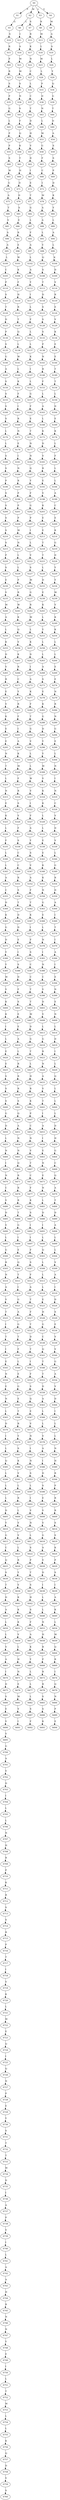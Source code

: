 strict digraph  {
	S0 -> S1 [ label = P ];
	S0 -> S2 [ label = M ];
	S0 -> S3 [ label = L ];
	S0 -> S4 [ label = V ];
	S1 -> S5 [ label = G ];
	S2 -> S6 [ label = L ];
	S2 -> S7 [ label = S ];
	S3 -> S8 [ label = R ];
	S4 -> S9 [ label = M ];
	S5 -> S10 [ label = S ];
	S6 -> S11 [ label = I ];
	S7 -> S12 [ label = R ];
	S8 -> S13 [ label = M ];
	S9 -> S14 [ label = A ];
	S10 -> S15 [ label = R ];
	S11 -> S16 [ label = A ];
	S12 -> S17 [ label = K ];
	S13 -> S18 [ label = L ];
	S14 -> S19 [ label = A ];
	S15 -> S20 [ label = P ];
	S16 -> S21 [ label = M ];
	S17 -> S22 [ label = N ];
	S18 -> S23 [ label = M ];
	S19 -> S24 [ label = L ];
	S20 -> S25 [ label = R ];
	S21 -> S26 [ label = M ];
	S22 -> S27 [ label = C ];
	S23 -> S28 [ label = L ];
	S24 -> S29 [ label = Y ];
	S25 -> S30 [ label = S ];
	S26 -> S31 [ label = S ];
	S27 -> S32 [ label = L ];
	S28 -> S33 [ label = P ];
	S29 -> S34 [ label = Q ];
	S30 -> S35 [ label = P ];
	S31 -> S36 [ label = N ];
	S32 -> S37 [ label = C ];
	S33 -> S38 [ label = D ];
	S34 -> S39 [ label = G ];
	S35 -> S40 [ label = G ];
	S36 -> S41 [ label = S ];
	S37 -> S42 [ label = T ];
	S38 -> S43 [ label = N ];
	S39 -> S44 [ label = T ];
	S40 -> S45 [ label = L ];
	S41 -> S46 [ label = F ];
	S42 -> S47 [ label = D ];
	S43 -> S48 [ label = L ];
	S44 -> S49 [ label = D ];
	S45 -> S50 [ label = P ];
	S46 -> S51 [ label = Q ];
	S47 -> S52 [ label = H ];
	S48 -> S53 [ label = M ];
	S49 -> S54 [ label = A ];
	S50 -> S55 [ label = P ];
	S51 -> S56 [ label = K ];
	S52 -> S57 [ label = V ];
	S53 -> S58 [ label = G ];
	S54 -> S59 [ label = S ];
	S55 -> S60 [ label = S ];
	S56 -> S61 [ label = T ];
	S57 -> S62 [ label = D ];
	S58 -> S63 [ label = F ];
	S59 -> S64 [ label = S ];
	S60 -> S65 [ label = W ];
	S61 -> S66 [ label = H ];
	S62 -> S67 [ label = I ];
	S63 -> S68 [ label = C ];
	S64 -> S69 [ label = P ];
	S65 -> S70 [ label = G ];
	S66 -> S71 [ label = D ];
	S67 -> S72 [ label = E ];
	S68 -> S73 [ label = I ];
	S69 -> S74 [ label = D ];
	S70 -> S75 [ label = A ];
	S71 -> S76 [ label = D ];
	S72 -> S77 [ label = T ];
	S73 -> S78 [ label = M ];
	S74 -> S79 [ label = K ];
	S75 -> S80 [ label = T ];
	S76 -> S81 [ label = S ];
	S77 -> S82 [ label = G ];
	S78 -> S83 [ label = A ];
	S79 -> S84 [ label = Y ];
	S80 -> S85 [ label = V ];
	S81 -> S86 [ label = E ];
	S82 -> S87 [ label = L ];
	S83 -> S88 [ label = A ];
	S84 -> S89 [ label = L ];
	S85 -> S90 [ label = A ];
	S86 -> S91 [ label = R ];
	S87 -> S92 [ label = F ];
	S88 -> S93 [ label = L ];
	S89 -> S94 [ label = A ];
	S90 -> S95 [ label = A ];
	S91 -> S96 [ label = E ];
	S92 -> S97 [ label = A ];
	S93 -> S98 [ label = Y ];
	S94 -> S99 [ label = L ];
	S95 -> S100 [ label = L ];
	S96 -> S101 [ label = W ];
	S97 -> S102 [ label = L ];
	S98 -> S103 [ label = Q ];
	S99 -> S104 [ label = K ];
	S100 -> S105 [ label = C ];
	S101 -> S106 [ label = K ];
	S102 -> S107 [ label = A ];
	S103 -> S108 [ label = S ];
	S104 -> S109 [ label = D ];
	S105 -> S110 [ label = P ];
	S106 -> S111 [ label = F ];
	S107 -> S112 [ label = Y ];
	S108 -> S113 [ label = T ];
	S109 -> S114 [ label = V ];
	S110 -> S115 [ label = S ];
	S111 -> S116 [ label = H ];
	S112 -> S117 [ label = I ];
	S113 -> S118 [ label = D ];
	S114 -> S119 [ label = R ];
	S115 -> S120 [ label = T ];
	S116 -> S121 [ label = R ];
	S117 -> S122 [ label = L ];
	S118 -> S123 [ label = S ];
	S119 -> S124 [ label = E ];
	S120 -> S125 [ label = D ];
	S121 -> S126 [ label = T ];
	S122 -> S127 [ label = F ];
	S123 -> S128 [ label = S ];
	S124 -> S129 [ label = V ];
	S125 -> S130 [ label = P ];
	S126 -> S131 [ label = Q ];
	S127 -> S132 [ label = L ];
	S128 -> S133 [ label = S ];
	S129 -> S134 [ label = K ];
	S130 -> S135 [ label = S ];
	S131 -> S136 [ label = L ];
	S132 -> S137 [ label = L ];
	S133 -> S138 [ label = P ];
	S134 -> S139 [ label = E ];
	S135 -> S140 [ label = G ];
	S136 -> S141 [ label = W ];
	S137 -> S142 [ label = K ];
	S138 -> S143 [ label = N ];
	S139 -> S144 [ label = E ];
	S140 -> S145 [ label = A ];
	S141 -> S146 [ label = L ];
	S142 -> S147 [ label = I ];
	S143 -> S148 [ label = R ];
	S144 -> S149 [ label = T ];
	S145 -> S150 [ label = S ];
	S146 -> S151 [ label = K ];
	S147 -> S152 [ label = L ];
	S148 -> S153 [ label = F ];
	S149 -> S154 [ label = T ];
	S150 -> S155 [ label = S ];
	S151 -> S156 [ label = F ];
	S152 -> S157 [ label = G ];
	S153 -> S158 [ label = L ];
	S154 -> S159 [ label = L ];
	S155 -> S160 [ label = S ];
	S156 -> S161 [ label = I ];
	S157 -> S162 [ label = F ];
	S158 -> S163 [ label = A ];
	S159 -> S164 [ label = D ];
	S160 -> S165 [ label = S ];
	S161 -> S166 [ label = R ];
	S162 -> S167 [ label = E ];
	S163 -> S168 [ label = L ];
	S164 -> S169 [ label = E ];
	S165 -> S170 [ label = L ];
	S166 -> S171 [ label = N ];
	S167 -> S172 [ label = T ];
	S168 -> S173 [ label = K ];
	S169 -> S174 [ label = K ];
	S170 -> S175 [ label = L ];
	S171 -> S176 [ label = E ];
	S172 -> S177 [ label = N ];
	S173 -> S178 [ label = D ];
	S174 -> S179 [ label = L ];
	S175 -> S180 [ label = S ];
	S176 -> S181 [ label = I ];
	S177 -> S182 [ label = N ];
	S178 -> S183 [ label = V ];
	S179 -> S184 [ label = F ];
	S180 -> S185 [ label = S ];
	S181 -> S186 [ label = N ];
	S182 -> S187 [ label = Q ];
	S183 -> S188 [ label = R ];
	S184 -> S189 [ label = L ];
	S185 -> S190 [ label = P ];
	S186 -> S191 [ label = R ];
	S187 -> S192 [ label = Y ];
	S188 -> S193 [ label = E ];
	S189 -> S194 [ label = L ];
	S190 -> S195 [ label = S ];
	S191 -> S196 [ label = P ];
	S192 -> S197 [ label = F ];
	S193 -> S198 [ label = V ];
	S194 -> S199 [ label = A ];
	S195 -> S200 [ label = S ];
	S196 -> S201 [ label = P ];
	S197 -> S202 [ label = G ];
	S198 -> S203 [ label = K ];
	S199 -> S204 [ label = C ];
	S200 -> S205 [ label = S ];
	S201 -> S206 [ label = P ];
	S202 -> S207 [ label = P ];
	S203 -> S208 [ label = E ];
	S204 -> S209 [ label = E ];
	S205 -> S210 [ label = S ];
	S206 -> S211 [ label = M ];
	S207 -> S212 [ label = I ];
	S208 -> S213 [ label = E ];
	S209 -> S214 [ label = K ];
	S210 -> S215 [ label = S ];
	S211 -> S216 [ label = N ];
	S212 -> S217 [ label = L ];
	S213 -> S218 [ label = T ];
	S214 -> S219 [ label = G ];
	S215 -> S220 [ label = P ];
	S216 -> S221 [ label = L ];
	S217 -> S222 [ label = V ];
	S218 -> S223 [ label = T ];
	S219 -> S224 [ label = D ];
	S220 -> S225 [ label = S ];
	S221 -> S226 [ label = L ];
	S222 -> S227 [ label = S ];
	S223 -> S228 [ label = L ];
	S224 -> S229 [ label = Y ];
	S225 -> S230 [ label = E ];
	S226 -> S231 [ label = P ];
	S227 -> S232 [ label = M ];
	S228 -> S233 [ label = D ];
	S229 -> S234 [ label = Y ];
	S230 -> S235 [ label = V ];
	S231 -> S236 [ label = R ];
	S232 -> S237 [ label = G ];
	S233 -> S238 [ label = E ];
	S234 -> S239 [ label = M ];
	S235 -> S240 [ label = M ];
	S236 -> S241 [ label = W ];
	S237 -> S242 [ label = R ];
	S238 -> S243 [ label = K ];
	S239 -> S244 [ label = V ];
	S240 -> S245 [ label = A ];
	S241 -> S246 [ label = K ];
	S242 -> S247 [ label = M ];
	S243 -> S248 [ label = L ];
	S244 -> S249 [ label = K ];
	S245 -> S250 [ label = L ];
	S246 -> S251 [ label = Q ];
	S247 -> S252 [ label = L ];
	S248 -> S253 [ label = Y ];
	S249 -> S254 [ label = K ];
	S250 -> S255 [ label = K ];
	S251 -> S256 [ label = V ];
	S252 -> S257 [ label = K ];
	S253 -> S258 [ label = L ];
	S254 -> S259 [ label = L ];
	S255 -> S260 [ label = D ];
	S256 -> S261 [ label = K ];
	S257 -> S262 [ label = D ];
	S258 -> S263 [ label = L ];
	S259 -> S264 [ label = L ];
	S260 -> S265 [ label = V ];
	S261 -> S266 [ label = R ];
	S262 -> S267 [ label = I ];
	S263 -> S268 [ label = A ];
	S264 -> S269 [ label = E ];
	S265 -> S270 [ label = R ];
	S266 -> S271 [ label = C ];
	S267 -> S272 [ label = A ];
	S268 -> S273 [ label = S ];
	S269 -> S274 [ label = E ];
	S270 -> S275 [ label = E ];
	S271 -> S276 [ label = Y ];
	S272 -> S277 [ label = K ];
	S273 -> S278 [ label = E ];
	S274 -> S279 [ label = N ];
	S275 -> S280 [ label = V ];
	S276 -> S281 [ label = R ];
	S277 -> S282 [ label = F ];
	S278 -> S283 [ label = K ];
	S279 -> S284 [ label = R ];
	S280 -> S285 [ label = K ];
	S281 -> S286 [ label = F ];
	S282 -> S287 [ label = T ];
	S283 -> S288 [ label = G ];
	S284 -> S289 [ label = N ];
	S285 -> S290 [ label = E ];
	S286 -> S291 [ label = I ];
	S287 -> S292 [ label = G ];
	S288 -> S293 [ label = D ];
	S289 -> S294 [ label = G ];
	S290 -> S295 [ label = E ];
	S291 -> S296 [ label = A ];
	S292 -> S297 [ label = V ];
	S293 -> S298 [ label = Y ];
	S294 -> S299 [ label = E ];
	S295 -> S300 [ label = N ];
	S296 -> S301 [ label = K ];
	S297 -> S302 [ label = L ];
	S298 -> S303 [ label = Y ];
	S299 -> S304 [ label = L ];
	S300 -> S305 [ label = T ];
	S301 -> S306 [ label = M ];
	S302 -> S307 [ label = L ];
	S303 -> S308 [ label = M ];
	S304 -> S309 [ label = N ];
	S305 -> S310 [ label = L ];
	S306 -> S311 [ label = F ];
	S307 -> S312 [ label = W ];
	S308 -> S313 [ label = V ];
	S309 -> S314 [ label = I ];
	S310 -> S315 [ label = N ];
	S311 -> S316 [ label = R ];
	S312 -> S317 [ label = V ];
	S313 -> S318 [ label = K ];
	S314 -> S319 [ label = N ];
	S315 -> S320 [ label = E ];
	S316 -> S321 [ label = S ];
	S317 -> S322 [ label = I ];
	S318 -> S323 [ label = K ];
	S319 -> S324 [ label = C ];
	S320 -> S325 [ label = K ];
	S321 -> S326 [ label = V ];
	S322 -> S327 [ label = F ];
	S323 -> S328 [ label = L ];
	S324 -> S329 [ label = V ];
	S325 -> S330 [ label = L ];
	S326 -> S331 [ label = F ];
	S327 -> S332 [ label = A ];
	S328 -> S333 [ label = L ];
	S329 -> S334 [ label = D ];
	S330 -> S335 [ label = F ];
	S331 -> S336 [ label = S ];
	S332 -> S337 [ label = Y ];
	S333 -> S338 [ label = E ];
	S334 -> S339 [ label = V ];
	S335 -> S340 [ label = L ];
	S336 -> S341 [ label = C ];
	S337 -> S342 [ label = S ];
	S338 -> S343 [ label = E ];
	S339 -> S344 [ label = L ];
	S340 -> S345 [ label = L ];
	S341 -> S346 [ label = C ];
	S342 -> S347 [ label = V ];
	S343 -> S348 [ label = K ];
	S344 -> S349 [ label = G ];
	S345 -> S350 [ label = A ];
	S346 -> S351 [ label = R ];
	S347 -> S352 [ label = A ];
	S348 -> S353 [ label = K ];
	S349 -> S354 [ label = R ];
	S350 -> S355 [ label = C ];
	S351 -> S356 [ label = S ];
	S352 -> S357 [ label = F ];
	S353 -> S358 [ label = N ];
	S354 -> S359 [ label = D ];
	S355 -> S360 [ label = D ];
	S356 -> S361 [ label = T ];
	S357 -> S362 [ label = T ];
	S358 -> S363 [ label = G ];
	S359 -> S364 [ label = A ];
	S360 -> S365 [ label = K ];
	S361 -> S366 [ label = D ];
	S362 -> S367 [ label = K ];
	S363 -> S368 [ label = E ];
	S364 -> S369 [ label = I ];
	S365 -> S370 [ label = G ];
	S366 -> S371 [ label = D ];
	S367 -> S372 [ label = I ];
	S368 -> S373 [ label = L ];
	S369 -> S374 [ label = T ];
	S370 -> S375 [ label = D ];
	S371 -> S376 [ label = E ];
	S372 -> S377 [ label = F ];
	S373 -> S378 [ label = N ];
	S374 -> S379 [ label = I ];
	S375 -> S380 [ label = Y ];
	S376 -> S381 [ label = I ];
	S377 -> S382 [ label = S ];
	S378 -> S383 [ label = I ];
	S379 -> S384 [ label = A ];
	S380 -> S385 [ label = Y ];
	S381 -> S386 [ label = S ];
	S382 -> S387 [ label = C ];
	S383 -> S388 [ label = N ];
	S384 -> S389 [ label = I ];
	S385 -> S390 [ label = M ];
	S386 -> S391 [ label = D ];
	S387 -> S392 [ label = C ];
	S388 -> S393 [ label = C ];
	S389 -> S394 [ label = E ];
	S390 -> S395 [ label = V ];
	S391 -> S396 [ label = F ];
	S392 -> S397 [ label = T ];
	S393 -> S398 [ label = V ];
	S394 -> S399 [ label = N ];
	S395 -> S400 [ label = K ];
	S396 -> S401 [ label = S ];
	S397 -> S402 [ label = T ];
	S398 -> S403 [ label = D ];
	S399 -> S404 [ label = E ];
	S400 -> S405 [ label = K ];
	S401 -> S406 [ label = E ];
	S402 -> S407 [ label = M ];
	S403 -> S408 [ label = V ];
	S404 -> S409 [ label = N ];
	S405 -> S410 [ label = I ];
	S406 -> S411 [ label = E ];
	S407 -> S412 [ label = D ];
	S408 -> S413 [ label = L ];
	S409 -> S414 [ label = L ];
	S410 -> S415 [ label = L ];
	S411 -> S416 [ label = A ];
	S412 -> S417 [ label = G ];
	S413 -> S418 [ label = G ];
	S414 -> S419 [ label = D ];
	S415 -> S420 [ label = E ];
	S416 -> S421 [ label = L ];
	S417 -> S422 [ label = T ];
	S418 -> S423 [ label = R ];
	S419 -> S424 [ label = I ];
	S420 -> S425 [ label = E ];
	S421 -> S426 [ label = R ];
	S422 -> S427 [ label = L ];
	S423 -> S428 [ label = N ];
	S424 -> S429 [ label = L ];
	S425 -> S430 [ label = S ];
	S426 -> S431 [ label = R ];
	S427 -> S432 [ label = H ];
	S428 -> S433 [ label = A ];
	S429 -> S434 [ label = Q ];
	S430 -> S435 [ label = S ];
	S431 -> S436 [ label = R ];
	S432 -> S437 [ label = R ];
	S433 -> S438 [ label = V ];
	S434 -> S439 [ label = L ];
	S435 -> S440 [ label = S ];
	S436 -> S441 [ label = S ];
	S437 -> S442 [ label = K ];
	S438 -> S443 [ label = T ];
	S439 -> S444 [ label = L ];
	S440 -> S445 [ label = G ];
	S441 -> S446 [ label = Q ];
	S442 -> S447 [ label = P ];
	S443 -> S448 [ label = I ];
	S444 -> S449 [ label = L ];
	S445 -> S450 [ label = D ];
	S446 -> S451 [ label = A ];
	S447 -> S452 [ label = C ];
	S448 -> S453 [ label = A ];
	S449 -> S454 [ label = D ];
	S450 -> S455 [ label = L ];
	S451 -> S456 [ label = N ];
	S452 -> S457 [ label = N ];
	S453 -> S458 [ label = I ];
	S454 -> S459 [ label = H ];
	S455 -> S460 [ label = N ];
	S456 -> S461 [ label = N ];
	S457 -> S462 [ label = V ];
	S458 -> S463 [ label = E ];
	S459 -> S464 [ label = G ];
	S460 -> S465 [ label = I ];
	S461 -> S466 [ label = Q ];
	S462 -> S467 [ label = T ];
	S463 -> S468 [ label = N ];
	S464 -> S469 [ label = C ];
	S465 -> S470 [ label = N ];
	S466 -> S471 [ label = R ];
	S467 -> S472 [ label = C ];
	S468 -> S473 [ label = E ];
	S469 -> S474 [ label = Q ];
	S470 -> S475 [ label = C ];
	S471 -> S476 [ label = R ];
	S472 -> S477 [ label = F ];
	S473 -> S478 [ label = N ];
	S474 -> S479 [ label = A ];
	S475 -> S480 [ label = V ];
	S476 -> S481 [ label = R ];
	S477 -> S482 [ label = K ];
	S478 -> S483 [ label = L ];
	S479 -> S484 [ label = T ];
	S480 -> S485 [ label = D ];
	S481 -> S486 [ label = T ];
	S482 -> S487 [ label = S ];
	S483 -> S488 [ label = D ];
	S484 -> S489 [ label = D ];
	S485 -> S490 [ label = V ];
	S486 -> S491 [ label = G ];
	S487 -> S492 [ label = I ];
	S488 -> S493 [ label = I ];
	S489 -> S494 [ label = A ];
	S490 -> S495 [ label = L ];
	S491 -> S496 [ label = I ];
	S492 -> S497 [ label = I ];
	S493 -> S498 [ label = L ];
	S494 -> S499 [ label = L ];
	S495 -> S500 [ label = G ];
	S496 -> S501 [ label = E ];
	S497 -> S502 [ label = F ];
	S498 -> S503 [ label = Q ];
	S499 -> S504 [ label = L ];
	S500 -> S505 [ label = R ];
	S501 -> S506 [ label = Q ];
	S502 -> S507 [ label = S ];
	S503 -> S508 [ label = L ];
	S504 -> S509 [ label = V ];
	S505 -> S510 [ label = N ];
	S506 -> S511 [ label = T ];
	S507 -> S512 [ label = F ];
	S508 -> S513 [ label = L ];
	S509 -> S514 [ label = A ];
	S510 -> S515 [ label = A ];
	S511 -> S516 [ label = I ];
	S512 -> S517 [ label = A ];
	S513 -> S518 [ label = L ];
	S514 -> S519 [ label = I ];
	S515 -> S520 [ label = V ];
	S516 -> S521 [ label = G ];
	S517 -> S522 [ label = T ];
	S518 -> S523 [ label = E ];
	S519 -> S524 [ label = D ];
	S520 -> S525 [ label = T ];
	S521 -> S526 [ label = A ];
	S522 -> S527 [ label = F ];
	S523 -> S528 [ label = H ];
	S524 -> S529 [ label = S ];
	S525 -> S530 [ label = I ];
	S526 -> S531 [ label = G ];
	S527 -> S532 [ label = T ];
	S528 -> S533 [ label = G ];
	S529 -> S534 [ label = E ];
	S530 -> S535 [ label = T ];
	S531 -> S536 [ label = T ];
	S532 -> S537 [ label = D ];
	S533 -> S538 [ label = C ];
	S534 -> S539 [ label = V ];
	S535 -> S540 [ label = I ];
	S536 -> S541 [ label = F ];
	S537 -> S542 [ label = T ];
	S538 -> S543 [ label = Q ];
	S539 -> S544 [ label = V ];
	S540 -> S545 [ label = E ];
	S541 -> S546 [ label = L ];
	S542 -> S547 [ label = I ];
	S543 -> S548 [ label = T ];
	S544 -> S549 [ label = G ];
	S545 -> S550 [ label = N ];
	S546 -> S551 [ label = E ];
	S547 -> S552 [ label = F ];
	S548 -> S553 [ label = T ];
	S549 -> S554 [ label = A ];
	S550 -> S555 [ label = E ];
	S551 -> S556 [ label = G ];
	S552 -> S557 [ label = S ];
	S553 -> S558 [ label = D ];
	S554 -> S559 [ label = V ];
	S555 -> S560 [ label = N ];
	S556 -> S561 [ label = E ];
	S557 -> S562 [ label = Q ];
	S558 -> S563 [ label = A ];
	S559 -> S564 [ label = D ];
	S560 -> S565 [ label = L ];
	S561 -> S566 [ label = T ];
	S562 -> S567 [ label = E ];
	S563 -> S568 [ label = L ];
	S564 -> S569 [ label = I ];
	S565 -> S570 [ label = D ];
	S566 -> S571 [ label = R ];
	S567 -> S572 [ label = V ];
	S568 -> S573 [ label = L ];
	S569 -> S574 [ label = L ];
	S570 -> S575 [ label = I ];
	S571 -> S576 [ label = Y ];
	S572 -> S577 [ label = N ];
	S573 -> S578 [ label = V ];
	S574 -> S579 [ label = L ];
	S575 -> S580 [ label = L ];
	S576 -> S581 [ label = S ];
	S577 -> S582 [ label = I ];
	S578 -> S583 [ label = A ];
	S579 -> S584 [ label = N ];
	S580 -> S585 [ label = Q ];
	S581 -> S586 [ label = K ];
	S582 -> S587 [ label = N ];
	S583 -> S588 [ label = I ];
	S584 -> S589 [ label = H ];
	S585 -> S590 [ label = L ];
	S586 -> S591 [ label = V ];
	S587 -> S592 [ label = S ];
	S588 -> S593 [ label = D ];
	S589 -> S594 [ label = R ];
	S590 -> S595 [ label = L ];
	S591 -> S596 [ label = L ];
	S592 -> S597 [ label = L ];
	S593 -> S598 [ label = S ];
	S594 -> S599 [ label = P ];
	S595 -> S600 [ label = L ];
	S596 -> S601 [ label = R ];
	S597 -> S602 [ label = I ];
	S598 -> S603 [ label = E ];
	S599 -> S604 [ label = R ];
	S600 -> S605 [ label = D ];
	S601 -> S606 [ label = L ];
	S602 -> S607 [ label = V ];
	S603 -> S608 [ label = V ];
	S604 -> S609 [ label = R ];
	S605 -> S610 [ label = Y ];
	S606 -> S611 [ label = V ];
	S607 -> S612 [ label = N ];
	S608 -> S613 [ label = V ];
	S609 -> S614 [ label = S ];
	S610 -> S615 [ label = G ];
	S611 -> S616 [ label = V ];
	S612 -> S617 [ label = L ];
	S613 -> S618 [ label = G ];
	S614 -> S619 [ label = S ];
	S615 -> S620 [ label = C ];
	S616 -> S621 [ label = L ];
	S617 -> S622 [ label = S ];
	S618 -> S623 [ label = A ];
	S619 -> S624 [ label = K ];
	S620 -> S625 [ label = Q ];
	S621 -> S626 [ label = R ];
	S622 -> S627 [ label = P ];
	S623 -> S628 [ label = V ];
	S624 -> S629 [ label = P ];
	S625 -> S630 [ label = S ];
	S626 -> S631 [ label = Y ];
	S627 -> S632 [ label = T ];
	S628 -> S633 [ label = D ];
	S629 -> S634 [ label = S ];
	S630 -> S635 [ label = T ];
	S631 -> S636 [ label = V ];
	S632 -> S637 [ label = S ];
	S633 -> S638 [ label = I ];
	S634 -> S639 [ label = I ];
	S635 -> S640 [ label = D ];
	S636 -> S641 [ label = K ];
	S637 -> S642 [ label = H ];
	S638 -> S643 [ label = L ];
	S639 -> S644 [ label = A ];
	S640 -> S645 [ label = A ];
	S641 -> S646 [ label = K ];
	S642 -> S647 [ label = S ];
	S643 -> S648 [ label = L ];
	S644 -> S649 [ label = K ];
	S645 -> S650 [ label = L ];
	S646 -> S651 [ label = K ];
	S647 -> S652 [ label = F ];
	S648 -> S653 [ label = N ];
	S649 -> S654 [ label = L ];
	S650 -> S655 [ label = L ];
	S651 -> S656 [ label = V ];
	S652 -> S657 [ label = A ];
	S653 -> S658 [ label = H ];
	S654 -> S659 [ label = M ];
	S655 -> S660 [ label = V ];
	S656 -> S661 [ label = L ];
	S657 -> S662 [ label = K ];
	S658 -> S663 [ label = R ];
	S659 -> S664 [ label = Q ];
	S660 -> S665 [ label = A ];
	S661 -> S666 [ label = H ];
	S662 -> S667 [ label = Y ];
	S663 -> S668 [ label = P ];
	S664 -> S669 [ label = R ];
	S665 -> S670 [ label = I ];
	S666 -> S671 [ label = N ];
	S667 -> S672 [ label = L ];
	S668 -> S673 [ label = R ];
	S669 -> S674 [ label = I ];
	S670 -> S675 [ label = D ];
	S671 -> S676 [ label = E ];
	S672 -> S677 [ label = L ];
	S673 -> S678 [ label = R ];
	S674 -> S679 [ label = Q ];
	S675 -> S680 [ label = S ];
	S676 -> S681 [ label = M ];
	S677 -> S682 [ label = L ];
	S678 -> S683 [ label = S ];
	S679 -> S684 [ label = N ];
	S680 -> S685 [ label = E ];
	S681 -> S686 [ label = V ];
	S682 -> S687 [ label = S ];
	S683 -> S688 [ label = S ];
	S684 -> S689 [ label = P ];
	S685 -> S690 [ label = V ];
	S686 -> S691 [ label = I ];
	S687 -> S692 [ label = F ];
	S688 -> S693 [ label = K ];
	S689 -> S694 [ label = E ];
	S690 -> S695 [ label = V ];
	S695 -> S700 [ label = G ];
	S700 -> S701 [ label = A ];
	S701 -> S702 [ label = V ];
	S702 -> S703 [ label = D ];
	S703 -> S704 [ label = I ];
	S704 -> S705 [ label = L ];
	S705 -> S706 [ label = L ];
	S706 -> S707 [ label = N ];
	S707 -> S708 [ label = H ];
	S708 -> S709 [ label = R ];
	S709 -> S710 [ label = P ];
	S710 -> S711 [ label = K ];
	S711 -> S712 [ label = R ];
	S712 -> S713 [ label = S ];
	S713 -> S714 [ label = S ];
	S714 -> S715 [ label = R ];
	S715 -> S716 [ label = P ];
	S716 -> S717 [ label = T ];
	S717 -> S718 [ label = I ];
	S718 -> S719 [ label = V ];
	S719 -> S720 [ label = K ];
	S720 -> S721 [ label = L ];
	S721 -> S722 [ label = M ];
	S722 -> S723 [ label = E ];
	S723 -> S724 [ label = Q ];
	S724 -> S725 [ label = I ];
	S725 -> S726 [ label = Q ];
	S726 -> S727 [ label = N ];
	S727 -> S728 [ label = P ];
	S728 -> S729 [ label = E ];
	S729 -> S730 [ label = Y ];
	S730 -> S731 [ label = S ];
	S731 -> S732 [ label = T ];
	S732 -> S733 [ label = T ];
	S733 -> S734 [ label = M ];
	S734 -> S735 [ label = D ];
	S735 -> S736 [ label = I ];
	S736 -> S737 [ label = A ];
	S737 -> S738 [ label = P ];
	S738 -> S739 [ label = V ];
	S739 -> S740 [ label = I ];
	S740 -> S741 [ label = L ];
	S741 -> S742 [ label = A ];
	S742 -> S743 [ label = A ];
	S743 -> S744 [ label = H ];
	S744 -> S745 [ label = R ];
	S745 -> S746 [ label = N ];
	S746 -> S747 [ label = N ];
	S747 -> S748 [ label = Y ];
	S748 -> S749 [ label = E ];
	S749 -> S750 [ label = I ];
	S750 -> S751 [ label = L ];
	S751 -> S752 [ label = T ];
	S752 -> S753 [ label = M ];
	S753 -> S754 [ label = L ];
	S754 -> S755 [ label = L ];
	S755 -> S756 [ label = K ];
	S756 -> S757 [ label = Q ];
	S757 -> S758 [ label = D ];
	S758 -> S759 [ label = V ];
	S759 -> S760 [ label = S ];
}
